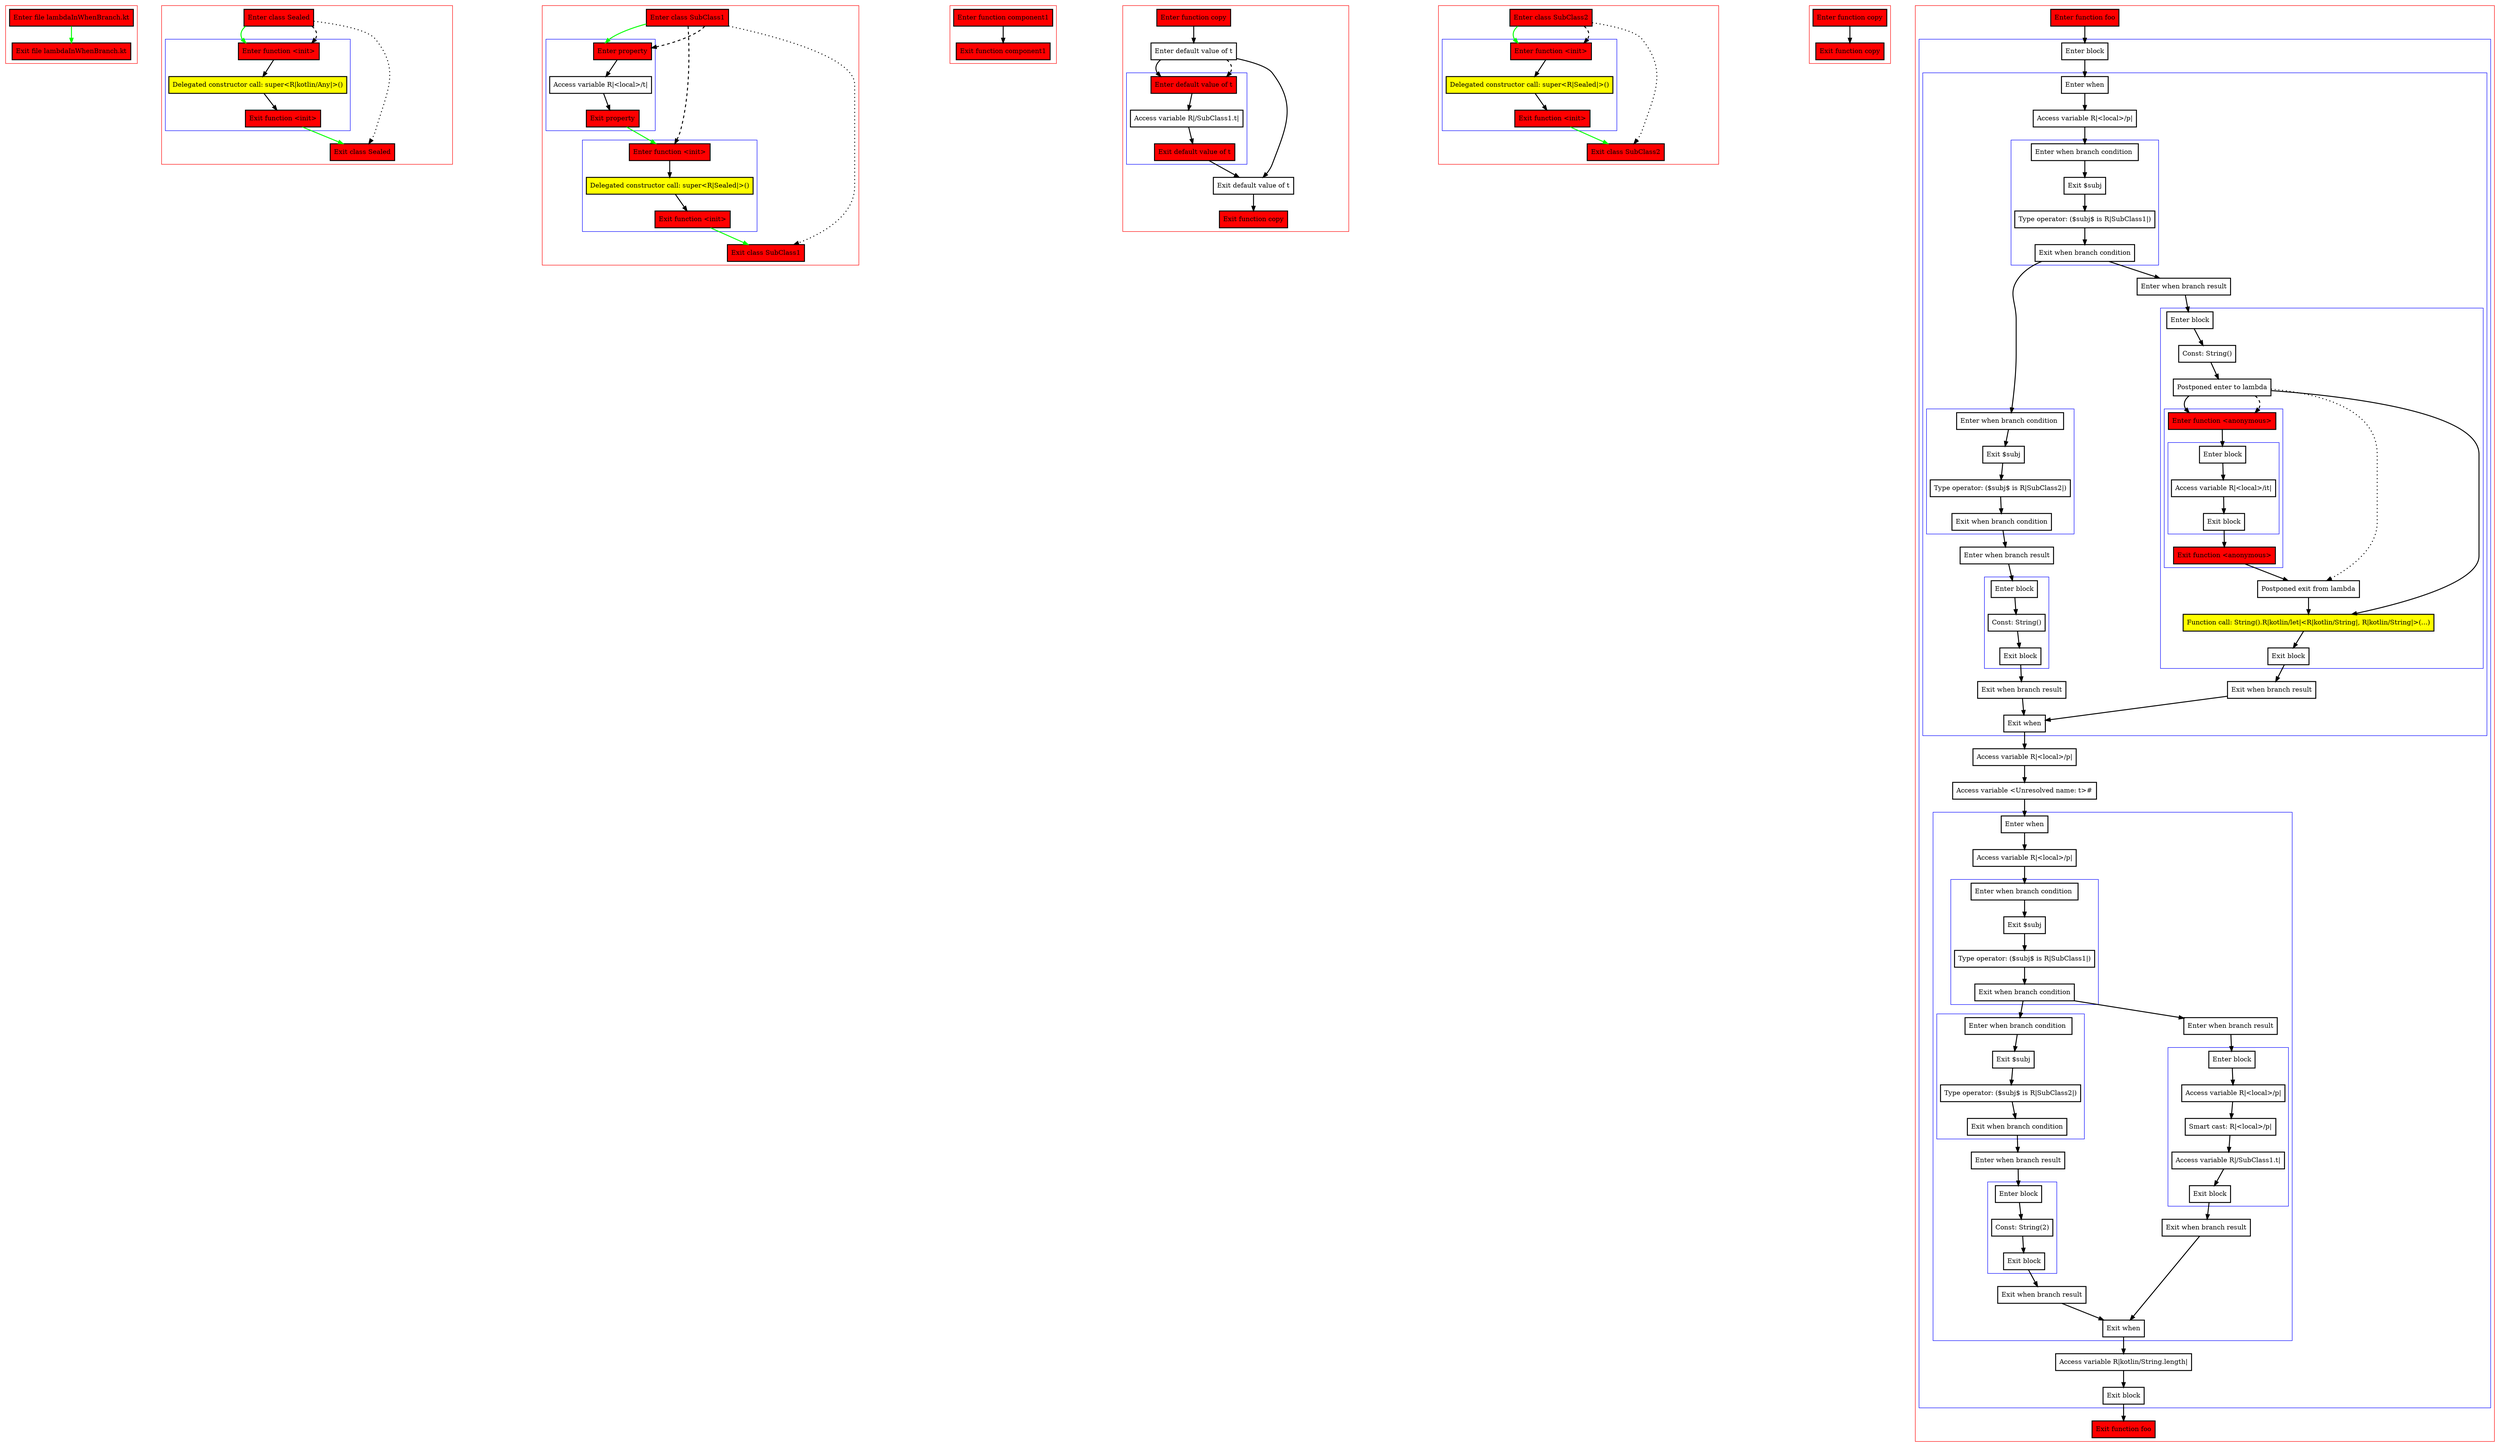 digraph lambdaInWhenBranch_kt {
    graph [nodesep=3]
    node [shape=box penwidth=2]
    edge [penwidth=2]

    subgraph cluster_0 {
        color=red
        0 [label="Enter file lambdaInWhenBranch.kt" style="filled" fillcolor=red];
        1 [label="Exit file lambdaInWhenBranch.kt" style="filled" fillcolor=red];
    }
    0 -> {1} [color=green];

    subgraph cluster_1 {
        color=red
        2 [label="Enter class Sealed" style="filled" fillcolor=red];
        subgraph cluster_2 {
            color=blue
            3 [label="Enter function <init>" style="filled" fillcolor=red];
            4 [label="Delegated constructor call: super<R|kotlin/Any|>()" style="filled" fillcolor=yellow];
            5 [label="Exit function <init>" style="filled" fillcolor=red];
        }
        6 [label="Exit class Sealed" style="filled" fillcolor=red];
    }
    2 -> {3} [color=green];
    2 -> {6} [style=dotted];
    2 -> {3} [style=dashed];
    3 -> {4};
    4 -> {5};
    5 -> {6} [color=green];

    subgraph cluster_3 {
        color=red
        7 [label="Enter class SubClass1" style="filled" fillcolor=red];
        subgraph cluster_4 {
            color=blue
            8 [label="Enter property" style="filled" fillcolor=red];
            9 [label="Access variable R|<local>/t|"];
            10 [label="Exit property" style="filled" fillcolor=red];
        }
        subgraph cluster_5 {
            color=blue
            11 [label="Enter function <init>" style="filled" fillcolor=red];
            12 [label="Delegated constructor call: super<R|Sealed|>()" style="filled" fillcolor=yellow];
            13 [label="Exit function <init>" style="filled" fillcolor=red];
        }
        14 [label="Exit class SubClass1" style="filled" fillcolor=red];
    }
    7 -> {8} [color=green];
    7 -> {14} [style=dotted];
    7 -> {8 11} [style=dashed];
    8 -> {9};
    9 -> {10};
    10 -> {11} [color=green];
    11 -> {12};
    12 -> {13};
    13 -> {14} [color=green];

    subgraph cluster_6 {
        color=red
        15 [label="Enter function component1" style="filled" fillcolor=red];
        16 [label="Exit function component1" style="filled" fillcolor=red];
    }
    15 -> {16};

    subgraph cluster_7 {
        color=red
        17 [label="Enter function copy" style="filled" fillcolor=red];
        18 [label="Enter default value of t"];
        subgraph cluster_8 {
            color=blue
            19 [label="Enter default value of t" style="filled" fillcolor=red];
            20 [label="Access variable R|/SubClass1.t|"];
            21 [label="Exit default value of t" style="filled" fillcolor=red];
        }
        22 [label="Exit default value of t"];
        23 [label="Exit function copy" style="filled" fillcolor=red];
    }
    17 -> {18};
    18 -> {19 22};
    18 -> {19} [style=dashed];
    19 -> {20};
    20 -> {21};
    21 -> {22};
    22 -> {23};

    subgraph cluster_9 {
        color=red
        24 [label="Enter class SubClass2" style="filled" fillcolor=red];
        subgraph cluster_10 {
            color=blue
            25 [label="Enter function <init>" style="filled" fillcolor=red];
            26 [label="Delegated constructor call: super<R|Sealed|>()" style="filled" fillcolor=yellow];
            27 [label="Exit function <init>" style="filled" fillcolor=red];
        }
        28 [label="Exit class SubClass2" style="filled" fillcolor=red];
    }
    24 -> {25} [color=green];
    24 -> {28} [style=dotted];
    24 -> {25} [style=dashed];
    25 -> {26};
    26 -> {27};
    27 -> {28} [color=green];

    subgraph cluster_11 {
        color=red
        29 [label="Enter function copy" style="filled" fillcolor=red];
        30 [label="Exit function copy" style="filled" fillcolor=red];
    }
    29 -> {30};

    subgraph cluster_12 {
        color=red
        31 [label="Enter function foo" style="filled" fillcolor=red];
        subgraph cluster_13 {
            color=blue
            32 [label="Enter block"];
            subgraph cluster_14 {
                color=blue
                33 [label="Enter when"];
                34 [label="Access variable R|<local>/p|"];
                subgraph cluster_15 {
                    color=blue
                    35 [label="Enter when branch condition "];
                    36 [label="Exit $subj"];
                    37 [label="Type operator: ($subj$ is R|SubClass1|)"];
                    38 [label="Exit when branch condition"];
                }
                subgraph cluster_16 {
                    color=blue
                    39 [label="Enter when branch condition "];
                    40 [label="Exit $subj"];
                    41 [label="Type operator: ($subj$ is R|SubClass2|)"];
                    42 [label="Exit when branch condition"];
                }
                43 [label="Enter when branch result"];
                subgraph cluster_17 {
                    color=blue
                    44 [label="Enter block"];
                    45 [label="Const: String()"];
                    46 [label="Exit block"];
                }
                47 [label="Exit when branch result"];
                48 [label="Enter when branch result"];
                subgraph cluster_18 {
                    color=blue
                    49 [label="Enter block"];
                    50 [label="Const: String()"];
                    51 [label="Postponed enter to lambda"];
                    subgraph cluster_19 {
                        color=blue
                        52 [label="Enter function <anonymous>" style="filled" fillcolor=red];
                        subgraph cluster_20 {
                            color=blue
                            53 [label="Enter block"];
                            54 [label="Access variable R|<local>/it|"];
                            55 [label="Exit block"];
                        }
                        56 [label="Exit function <anonymous>" style="filled" fillcolor=red];
                    }
                    57 [label="Postponed exit from lambda"];
                    58 [label="Function call: String().R|kotlin/let|<R|kotlin/String|, R|kotlin/String|>(...)" style="filled" fillcolor=yellow];
                    59 [label="Exit block"];
                }
                60 [label="Exit when branch result"];
                61 [label="Exit when"];
            }
            62 [label="Access variable R|<local>/p|"];
            63 [label="Access variable <Unresolved name: t>#"];
            subgraph cluster_21 {
                color=blue
                64 [label="Enter when"];
                65 [label="Access variable R|<local>/p|"];
                subgraph cluster_22 {
                    color=blue
                    66 [label="Enter when branch condition "];
                    67 [label="Exit $subj"];
                    68 [label="Type operator: ($subj$ is R|SubClass1|)"];
                    69 [label="Exit when branch condition"];
                }
                subgraph cluster_23 {
                    color=blue
                    70 [label="Enter when branch condition "];
                    71 [label="Exit $subj"];
                    72 [label="Type operator: ($subj$ is R|SubClass2|)"];
                    73 [label="Exit when branch condition"];
                }
                74 [label="Enter when branch result"];
                subgraph cluster_24 {
                    color=blue
                    75 [label="Enter block"];
                    76 [label="Const: String(2)"];
                    77 [label="Exit block"];
                }
                78 [label="Exit when branch result"];
                79 [label="Enter when branch result"];
                subgraph cluster_25 {
                    color=blue
                    80 [label="Enter block"];
                    81 [label="Access variable R|<local>/p|"];
                    82 [label="Smart cast: R|<local>/p|"];
                    83 [label="Access variable R|/SubClass1.t|"];
                    84 [label="Exit block"];
                }
                85 [label="Exit when branch result"];
                86 [label="Exit when"];
            }
            87 [label="Access variable R|kotlin/String.length|"];
            88 [label="Exit block"];
        }
        89 [label="Exit function foo" style="filled" fillcolor=red];
    }
    31 -> {32};
    32 -> {33};
    33 -> {34};
    34 -> {35};
    35 -> {36};
    36 -> {37};
    37 -> {38};
    38 -> {39 48};
    39 -> {40};
    40 -> {41};
    41 -> {42};
    42 -> {43};
    43 -> {44};
    44 -> {45};
    45 -> {46};
    46 -> {47};
    47 -> {61};
    48 -> {49};
    49 -> {50};
    50 -> {51};
    51 -> {52 58};
    51 -> {57} [style=dotted];
    51 -> {52} [style=dashed];
    52 -> {53};
    53 -> {54};
    54 -> {55};
    55 -> {56};
    56 -> {57};
    57 -> {58};
    58 -> {59};
    59 -> {60};
    60 -> {61};
    61 -> {62};
    62 -> {63};
    63 -> {64};
    64 -> {65};
    65 -> {66};
    66 -> {67};
    67 -> {68};
    68 -> {69};
    69 -> {70 79};
    70 -> {71};
    71 -> {72};
    72 -> {73};
    73 -> {74};
    74 -> {75};
    75 -> {76};
    76 -> {77};
    77 -> {78};
    78 -> {86};
    79 -> {80};
    80 -> {81};
    81 -> {82};
    82 -> {83};
    83 -> {84};
    84 -> {85};
    85 -> {86};
    86 -> {87};
    87 -> {88};
    88 -> {89};

}
